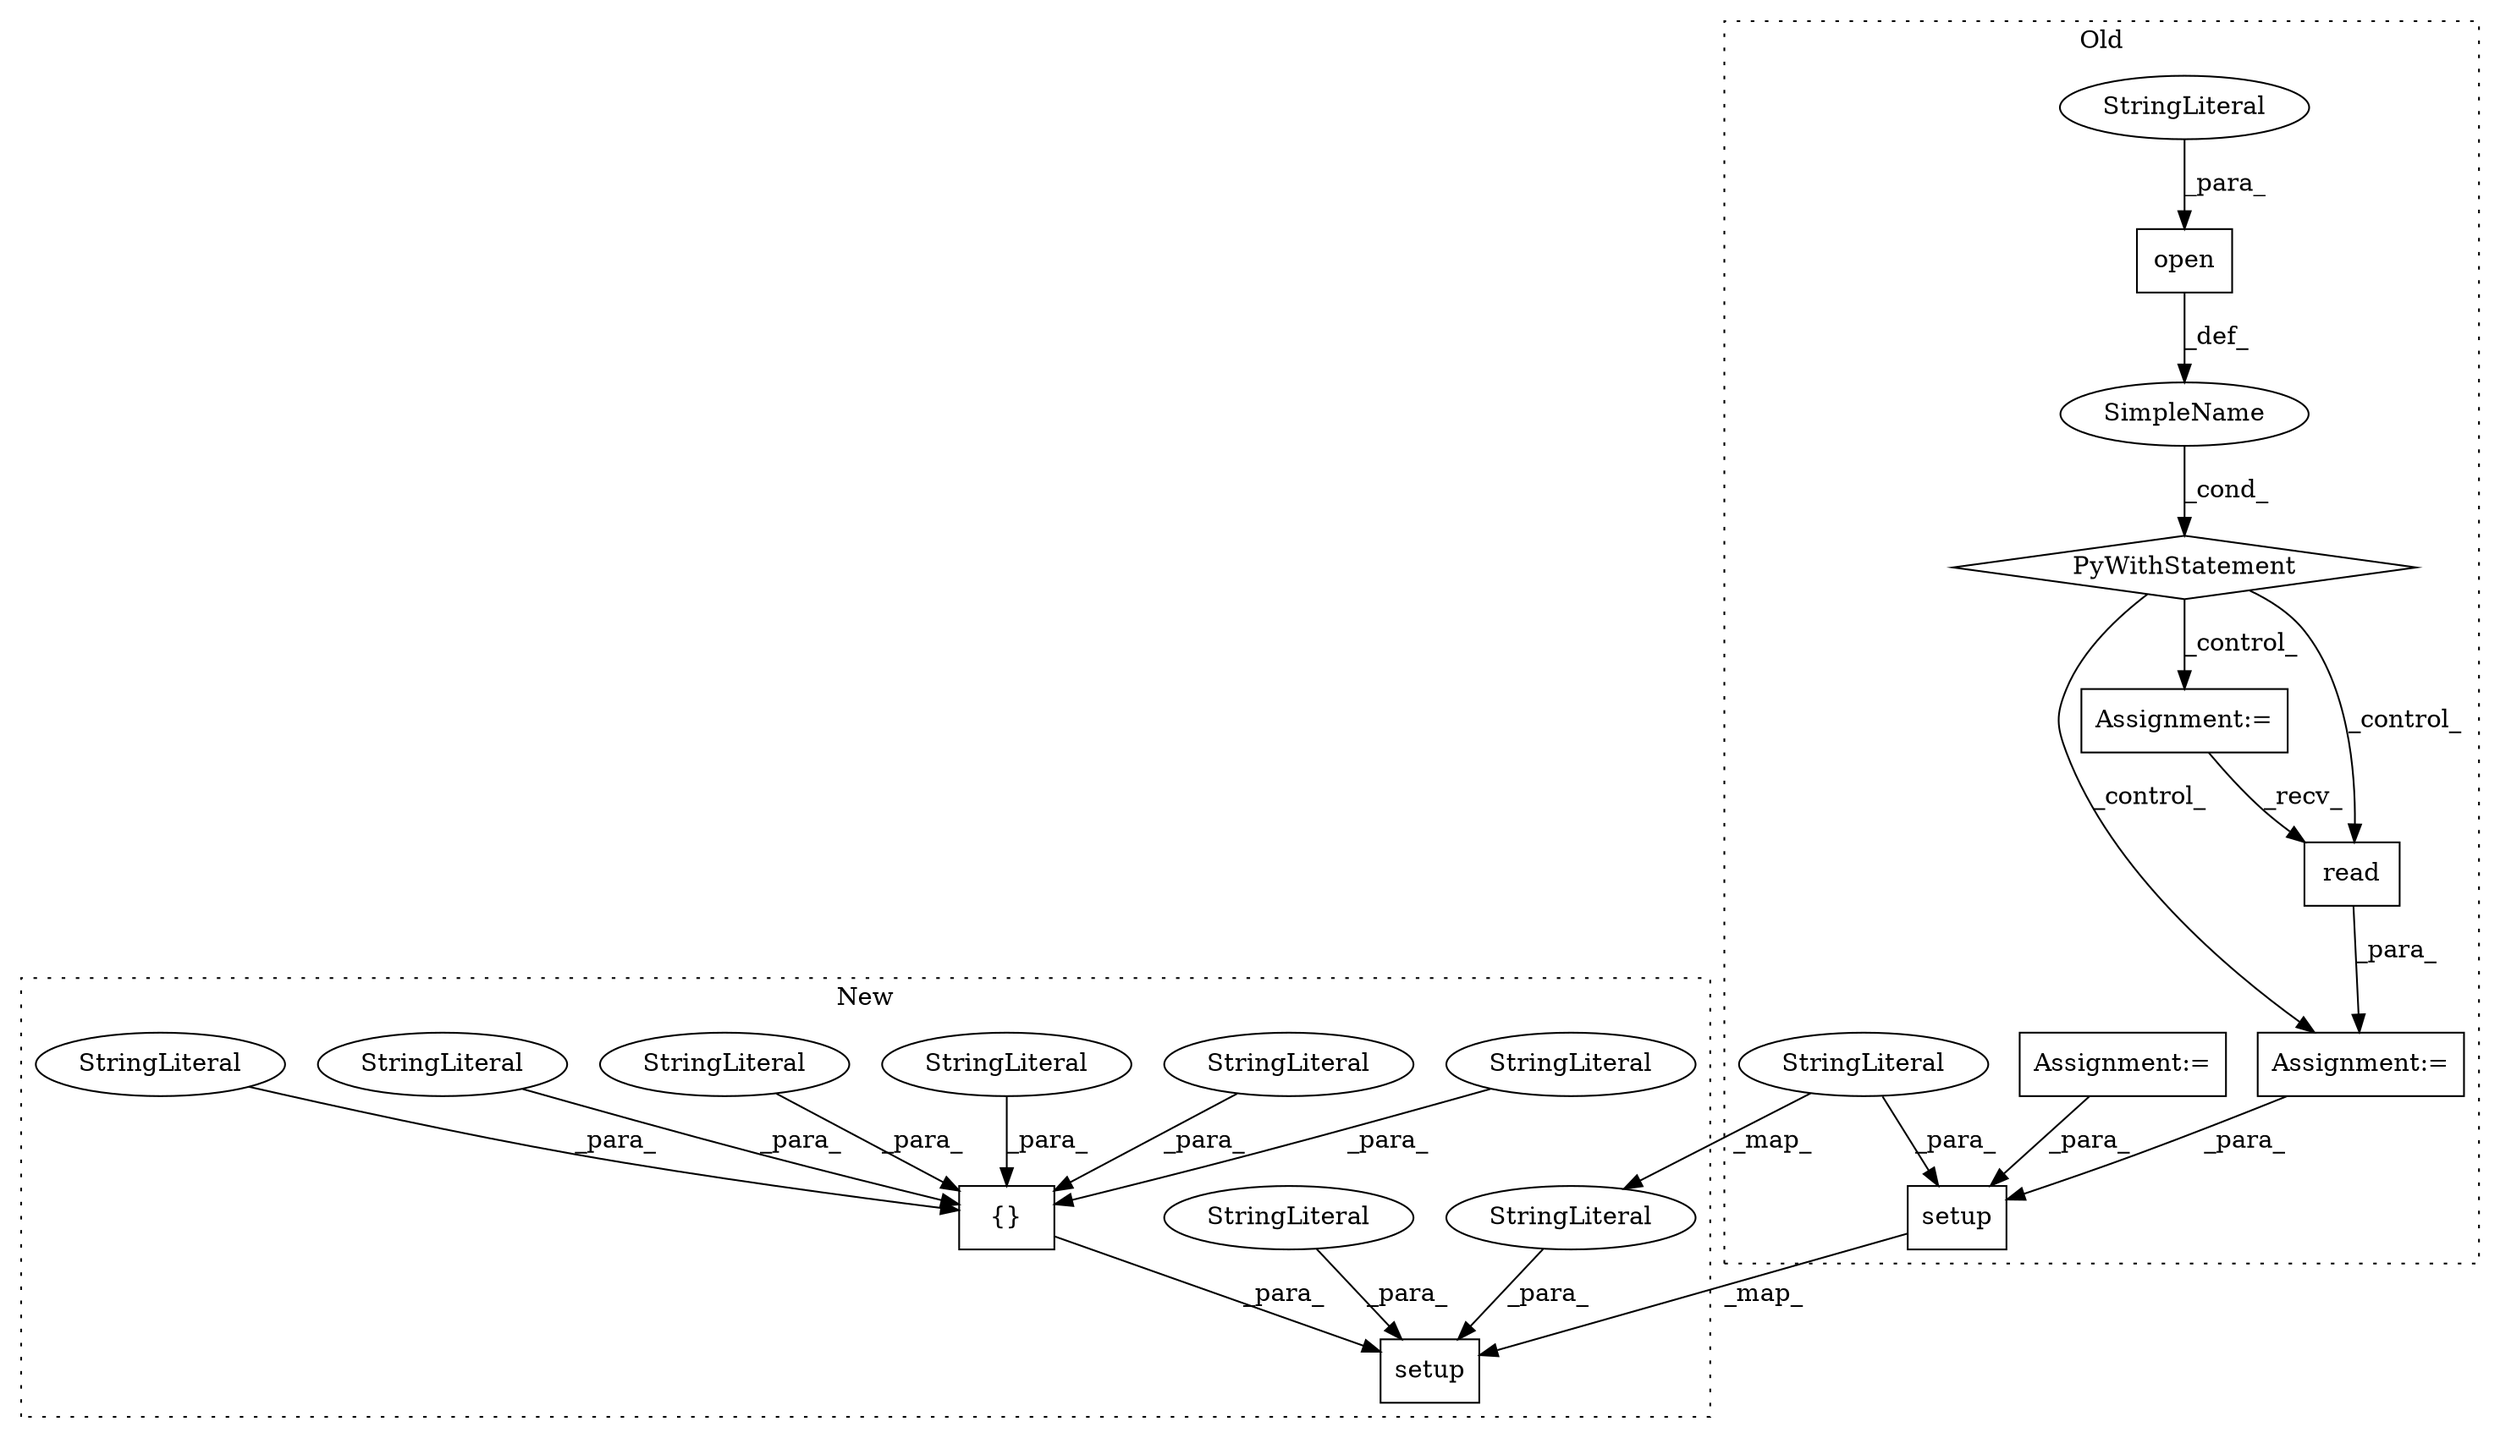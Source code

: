 digraph G {
subgraph cluster0 {
1 [label="open" a="32" s="482,496" l="5,1" shape="box"];
3 [label="StringLiteral" a="45" s="487" l="9" shape="ellipse"];
7 [label="PyWithStatement" a="104" s="472,497" l="10,2" shape="diamond"];
8 [label="Assignment:=" a="7" s="530" l="1" shape="box"];
9 [label="SimpleName" a="42" s="" l="" shape="ellipse"];
12 [label="Assignment:=" a="7" s="514" l="1" shape="box"];
13 [label="read" a="32" s="533" l="6" shape="box"];
15 [label="setup" a="32" s="785,1206" l="6,1" shape="box"];
18 [label="Assignment:=" a="7" s="181" l="7" shape="box"];
19 [label="StringLiteral" a="45" s="801" l="7" shape="ellipse"];
label = "Old";
style="dotted";
}
subgraph cluster1 {
2 [label="{}" a="4" s="1052,1350" l="1,1" shape="box"];
4 [label="StringLiteral" a="45" s="1102" l="50" shape="ellipse"];
5 [label="StringLiteral" a="45" s="1265" l="44" shape="ellipse"];
6 [label="StringLiteral" a="45" s="1310" l="40" shape="ellipse"];
10 [label="StringLiteral" a="45" s="1153" l="56" shape="ellipse"];
11 [label="StringLiteral" a="45" s="1210" l="54" shape="ellipse"];
14 [label="StringLiteral" a="45" s="1053" l="48" shape="ellipse"];
16 [label="setup" a="32" s="584,1352" l="6,1" shape="box"];
17 [label="StringLiteral" a="45" s="660" l="36" shape="ellipse"];
20 [label="StringLiteral" a="45" s="600" l="7" shape="ellipse"];
label = "New";
style="dotted";
}
1 -> 9 [label="_def_"];
2 -> 16 [label="_para_"];
3 -> 1 [label="_para_"];
4 -> 2 [label="_para_"];
5 -> 2 [label="_para_"];
6 -> 2 [label="_para_"];
7 -> 8 [label="_control_"];
7 -> 13 [label="_control_"];
7 -> 12 [label="_control_"];
8 -> 15 [label="_para_"];
9 -> 7 [label="_cond_"];
10 -> 2 [label="_para_"];
11 -> 2 [label="_para_"];
12 -> 13 [label="_recv_"];
13 -> 8 [label="_para_"];
14 -> 2 [label="_para_"];
15 -> 16 [label="_map_"];
17 -> 16 [label="_para_"];
18 -> 15 [label="_para_"];
19 -> 15 [label="_para_"];
19 -> 20 [label="_map_"];
20 -> 16 [label="_para_"];
}